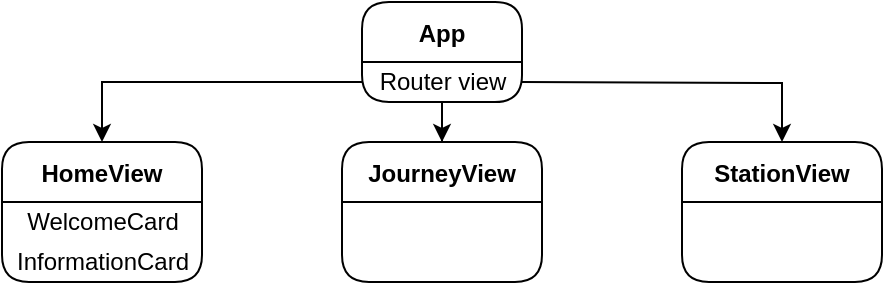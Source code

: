 <mxfile version="16.5.1" type="device"><diagram id="C5RBs43oDa-KdzZeNtuy" name="Page-1"><mxGraphModel dx="991" dy="583" grid="1" gridSize="10" guides="1" tooltips="1" connect="1" arrows="1" fold="1" page="1" pageScale="1" pageWidth="827" pageHeight="1169" math="0" shadow="0"><root><mxCell id="WIyWlLk6GJQsqaUBKTNV-0"/><mxCell id="WIyWlLk6GJQsqaUBKTNV-1" parent="WIyWlLk6GJQsqaUBKTNV-0"/><mxCell id="Rbf0pN_PbXLzFv5lXuau-1" value="App" style="swimlane;shadow=0;rounded=1;sketch=0;glass=0;swimlaneLine=1;labelBackgroundColor=#FFFFFF;startSize=30;" vertex="1" parent="WIyWlLk6GJQsqaUBKTNV-1"><mxGeometry x="320" y="30" width="80" height="50" as="geometry"/></mxCell><mxCell id="Rbf0pN_PbXLzFv5lXuau-3" value="Router view&lt;br&gt;" style="text;html=1;align=center;verticalAlign=middle;resizable=0;points=[];autosize=1;strokeColor=none;fillColor=none;" vertex="1" parent="Rbf0pN_PbXLzFv5lXuau-1"><mxGeometry y="30" width="80" height="20" as="geometry"/></mxCell><mxCell id="Rbf0pN_PbXLzFv5lXuau-4" style="edgeStyle=orthogonalEdgeStyle;rounded=0;orthogonalLoop=1;jettySize=auto;html=1;entryX=0.5;entryY=0;entryDx=0;entryDy=0;" edge="1" parent="WIyWlLk6GJQsqaUBKTNV-1" source="Rbf0pN_PbXLzFv5lXuau-3" target="Rbf0pN_PbXLzFv5lXuau-15"><mxGeometry relative="1" as="geometry"><mxPoint x="80" y="120" as="targetPoint"/></mxGeometry></mxCell><mxCell id="Rbf0pN_PbXLzFv5lXuau-5" style="edgeStyle=orthogonalEdgeStyle;rounded=0;orthogonalLoop=1;jettySize=auto;html=1;entryX=0.5;entryY=0;entryDx=0;entryDy=0;" edge="1" parent="WIyWlLk6GJQsqaUBKTNV-1" target="Rbf0pN_PbXLzFv5lXuau-10"><mxGeometry relative="1" as="geometry"><mxPoint x="640" y="100" as="targetPoint"/><mxPoint x="400" y="70" as="sourcePoint"/></mxGeometry></mxCell><mxCell id="Rbf0pN_PbXLzFv5lXuau-6" style="edgeStyle=orthogonalEdgeStyle;rounded=0;orthogonalLoop=1;jettySize=auto;html=1;entryX=0.5;entryY=0;entryDx=0;entryDy=0;" edge="1" parent="WIyWlLk6GJQsqaUBKTNV-1" source="Rbf0pN_PbXLzFv5lXuau-3" target="Rbf0pN_PbXLzFv5lXuau-7"><mxGeometry relative="1" as="geometry"><mxPoint x="360" y="160" as="targetPoint"/></mxGeometry></mxCell><mxCell id="Rbf0pN_PbXLzFv5lXuau-7" value="HomeView" style="swimlane;shadow=0;rounded=1;sketch=0;glass=0;swimlaneLine=1;labelBackgroundColor=#FFFFFF;startSize=30;" vertex="1" parent="WIyWlLk6GJQsqaUBKTNV-1"><mxGeometry x="140" y="100" width="100" height="70" as="geometry"/></mxCell><mxCell id="Rbf0pN_PbXLzFv5lXuau-8" value="WelcomeCard" style="text;html=1;align=center;verticalAlign=middle;resizable=0;points=[];autosize=1;strokeColor=none;fillColor=none;" vertex="1" parent="Rbf0pN_PbXLzFv5lXuau-7"><mxGeometry x="5" y="30" width="90" height="20" as="geometry"/></mxCell><mxCell id="Rbf0pN_PbXLzFv5lXuau-9" value="InformationCard" style="text;html=1;align=center;verticalAlign=middle;resizable=0;points=[];autosize=1;strokeColor=none;fillColor=none;" vertex="1" parent="Rbf0pN_PbXLzFv5lXuau-7"><mxGeometry y="50" width="100" height="20" as="geometry"/></mxCell><mxCell id="Rbf0pN_PbXLzFv5lXuau-10" value="StationView" style="swimlane;shadow=0;rounded=1;sketch=0;glass=0;swimlaneLine=1;labelBackgroundColor=#FFFFFF;startSize=30;" vertex="1" parent="WIyWlLk6GJQsqaUBKTNV-1"><mxGeometry x="480" y="100" width="100" height="70" as="geometry"/></mxCell><mxCell id="Rbf0pN_PbXLzFv5lXuau-15" value="JourneyView" style="swimlane;shadow=0;rounded=1;sketch=0;glass=0;swimlaneLine=1;labelBackgroundColor=#FFFFFF;startSize=30;" vertex="1" parent="WIyWlLk6GJQsqaUBKTNV-1"><mxGeometry x="310" y="100" width="100" height="70" as="geometry"/></mxCell></root></mxGraphModel></diagram></mxfile>